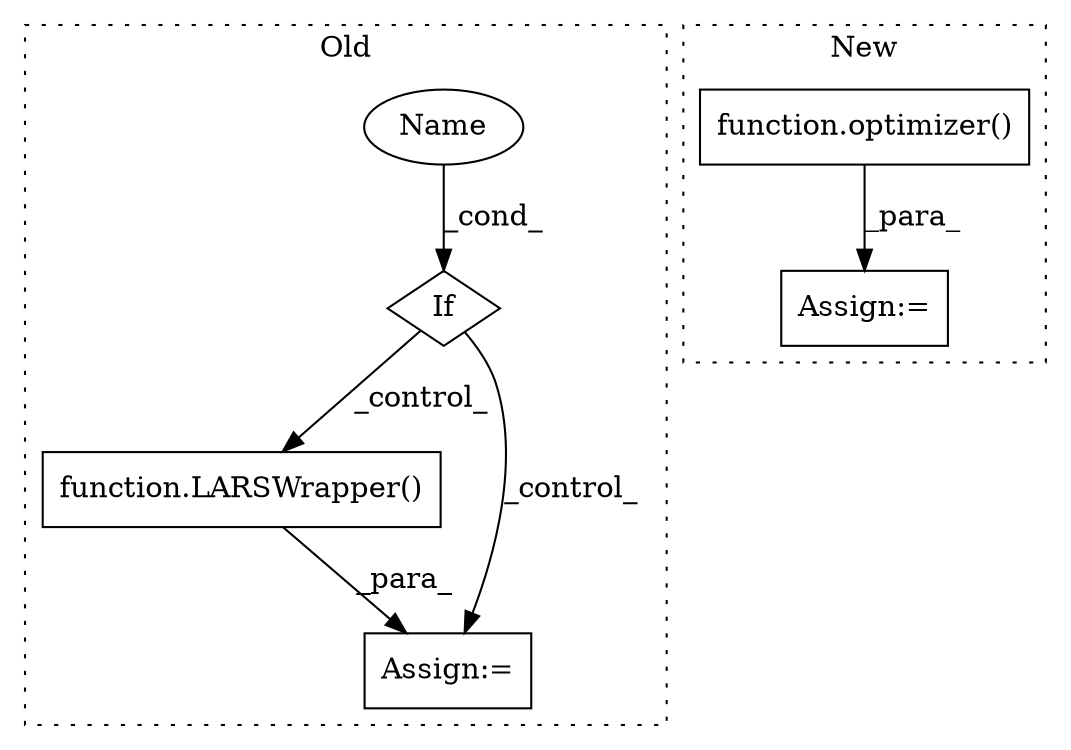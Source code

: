 digraph G {
subgraph cluster0 {
1 [label="function.LARSWrapper()" a="75" s="2727,2748" l="12,47" shape="box"];
3 [label="If" a="96" s="2689" l="3" shape="diamond"];
4 [label="Name" a="87" s="2692" l="9" shape="ellipse"];
5 [label="Assign:=" a="68" s="2724" l="3" shape="box"];
label = "Old";
style="dotted";
}
subgraph cluster1 {
2 [label="function.optimizer()" a="75" s="5048,5087" l="23,120" shape="box"];
6 [label="Assign:=" a="68" s="5045" l="3" shape="box"];
label = "New";
style="dotted";
}
1 -> 5 [label="_para_"];
2 -> 6 [label="_para_"];
3 -> 5 [label="_control_"];
3 -> 1 [label="_control_"];
4 -> 3 [label="_cond_"];
}